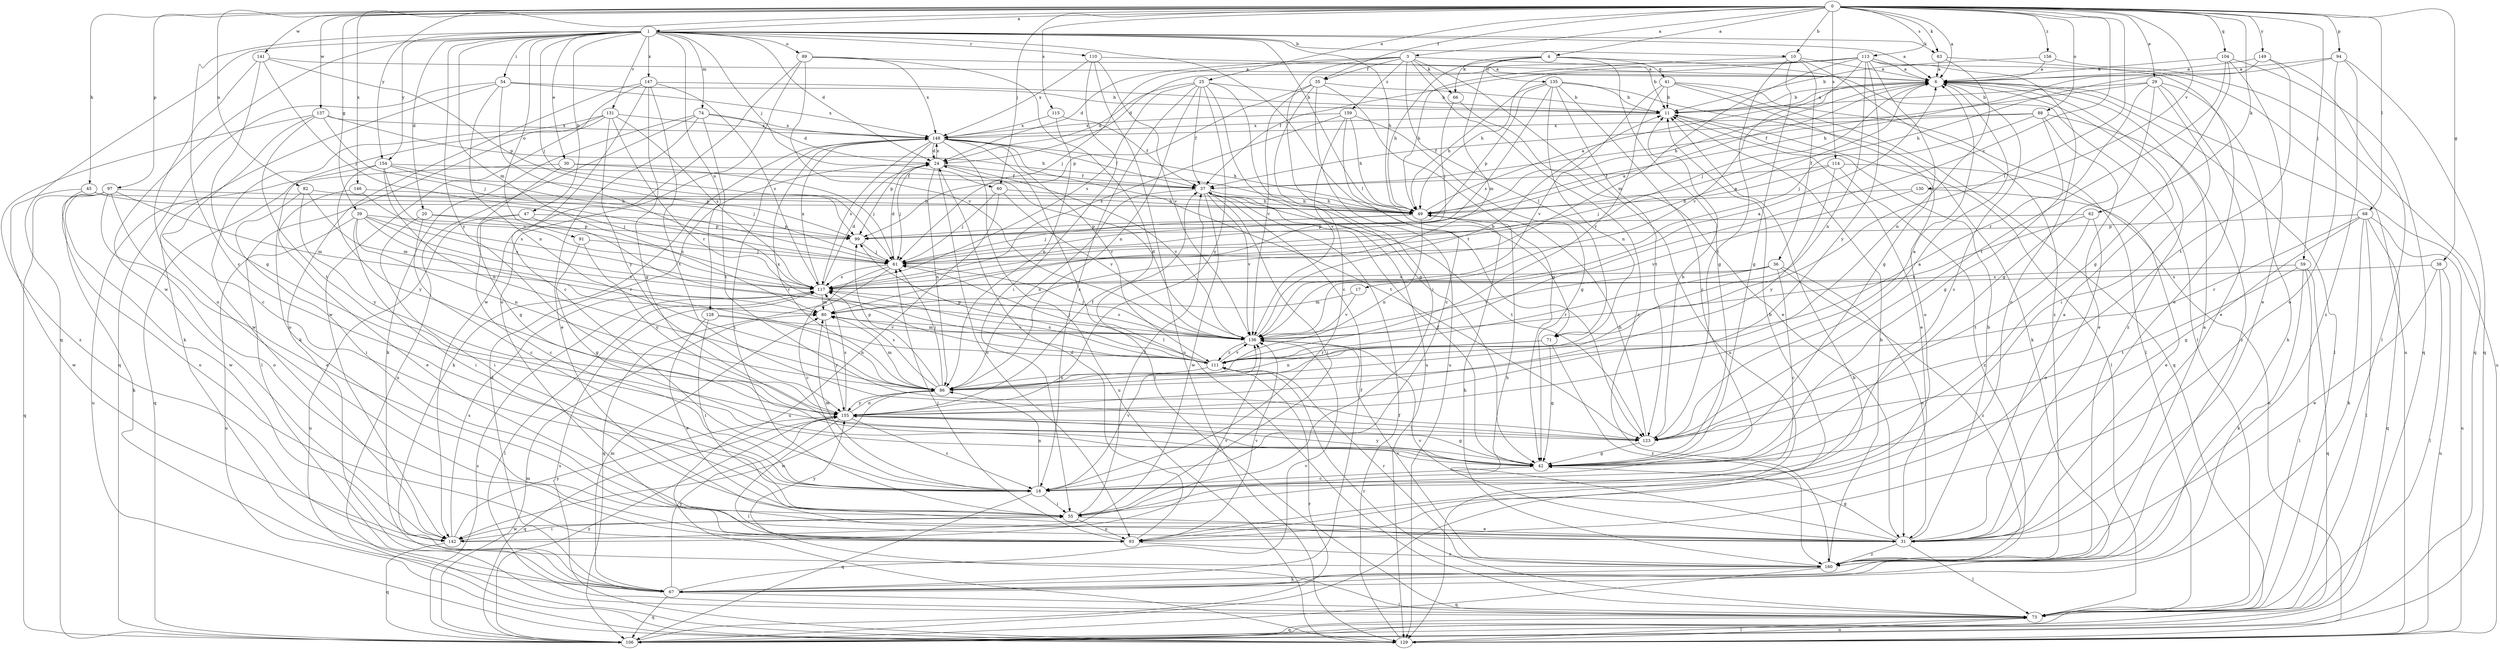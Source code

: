 strict digraph  {
0;
1;
3;
4;
6;
10;
11;
17;
18;
20;
24;
25;
29;
30;
31;
35;
36;
37;
38;
39;
41;
42;
45;
47;
49;
54;
55;
59;
60;
61;
62;
63;
66;
67;
68;
71;
73;
74;
80;
82;
86;
88;
89;
91;
93;
94;
97;
99;
104;
106;
110;
111;
113;
114;
115;
117;
123;
128;
129;
130;
131;
135;
136;
137;
141;
142;
146;
147;
148;
149;
154;
155;
156;
159;
160;
0 -> 1  [label=a];
0 -> 3  [label=a];
0 -> 4  [label=a];
0 -> 6  [label=a];
0 -> 10  [label=b];
0 -> 17  [label=c];
0 -> 25  [label=e];
0 -> 29  [label=e];
0 -> 35  [label=f];
0 -> 38  [label=g];
0 -> 39  [label=g];
0 -> 45  [label=h];
0 -> 59  [label=j];
0 -> 60  [label=j];
0 -> 62  [label=k];
0 -> 63  [label=k];
0 -> 68  [label=l];
0 -> 71  [label=l];
0 -> 82  [label=n];
0 -> 88  [label=o];
0 -> 94  [label=p];
0 -> 97  [label=p];
0 -> 104  [label=q];
0 -> 113  [label=s];
0 -> 114  [label=s];
0 -> 115  [label=s];
0 -> 130  [label=v];
0 -> 137  [label=w];
0 -> 141  [label=w];
0 -> 146  [label=x];
0 -> 149  [label=y];
0 -> 154  [label=y];
0 -> 156  [label=z];
1 -> 6  [label=a];
1 -> 10  [label=b];
1 -> 18  [label=c];
1 -> 20  [label=d];
1 -> 24  [label=d];
1 -> 30  [label=e];
1 -> 47  [label=h];
1 -> 49  [label=h];
1 -> 54  [label=i];
1 -> 60  [label=j];
1 -> 61  [label=j];
1 -> 63  [label=k];
1 -> 71  [label=l];
1 -> 74  [label=m];
1 -> 80  [label=m];
1 -> 89  [label=o];
1 -> 91  [label=o];
1 -> 106  [label=q];
1 -> 110  [label=r];
1 -> 123  [label=t];
1 -> 128  [label=u];
1 -> 131  [label=v];
1 -> 142  [label=w];
1 -> 147  [label=x];
1 -> 154  [label=y];
1 -> 155  [label=y];
3 -> 11  [label=b];
3 -> 24  [label=d];
3 -> 35  [label=f];
3 -> 55  [label=i];
3 -> 61  [label=j];
3 -> 66  [label=k];
3 -> 71  [label=l];
3 -> 129  [label=u];
3 -> 159  [label=z];
3 -> 160  [label=z];
4 -> 41  [label=g];
4 -> 42  [label=g];
4 -> 49  [label=h];
4 -> 66  [label=k];
4 -> 73  [label=l];
4 -> 80  [label=m];
4 -> 135  [label=v];
6 -> 11  [label=b];
6 -> 18  [label=c];
6 -> 49  [label=h];
6 -> 61  [label=j];
6 -> 73  [label=l];
6 -> 129  [label=u];
6 -> 160  [label=z];
10 -> 6  [label=a];
10 -> 36  [label=f];
10 -> 42  [label=g];
10 -> 49  [label=h];
10 -> 123  [label=t];
10 -> 160  [label=z];
11 -> 6  [label=a];
11 -> 31  [label=e];
11 -> 73  [label=l];
11 -> 148  [label=x];
17 -> 80  [label=m];
17 -> 136  [label=v];
18 -> 55  [label=i];
18 -> 80  [label=m];
18 -> 86  [label=n];
18 -> 106  [label=q];
18 -> 136  [label=v];
20 -> 18  [label=c];
20 -> 55  [label=i];
20 -> 99  [label=p];
20 -> 117  [label=s];
24 -> 37  [label=f];
24 -> 61  [label=j];
24 -> 86  [label=n];
24 -> 93  [label=o];
24 -> 136  [label=v];
24 -> 148  [label=x];
25 -> 11  [label=b];
25 -> 18  [label=c];
25 -> 24  [label=d];
25 -> 37  [label=f];
25 -> 42  [label=g];
25 -> 86  [label=n];
25 -> 117  [label=s];
25 -> 129  [label=u];
25 -> 155  [label=y];
29 -> 11  [label=b];
29 -> 31  [label=e];
29 -> 37  [label=f];
29 -> 42  [label=g];
29 -> 55  [label=i];
29 -> 67  [label=k];
29 -> 111  [label=r];
30 -> 37  [label=f];
30 -> 42  [label=g];
30 -> 61  [label=j];
30 -> 106  [label=q];
31 -> 6  [label=a];
31 -> 11  [label=b];
31 -> 42  [label=g];
31 -> 49  [label=h];
31 -> 73  [label=l];
31 -> 136  [label=v];
31 -> 160  [label=z];
35 -> 11  [label=b];
35 -> 18  [label=c];
35 -> 42  [label=g];
35 -> 99  [label=p];
35 -> 129  [label=u];
35 -> 136  [label=v];
36 -> 18  [label=c];
36 -> 31  [label=e];
36 -> 111  [label=r];
36 -> 117  [label=s];
36 -> 136  [label=v];
36 -> 160  [label=z];
37 -> 49  [label=h];
37 -> 55  [label=i];
37 -> 86  [label=n];
37 -> 123  [label=t];
37 -> 136  [label=v];
37 -> 142  [label=w];
38 -> 31  [label=e];
38 -> 73  [label=l];
38 -> 117  [label=s];
38 -> 129  [label=u];
39 -> 55  [label=i];
39 -> 86  [label=n];
39 -> 99  [label=p];
39 -> 111  [label=r];
39 -> 117  [label=s];
39 -> 129  [label=u];
39 -> 136  [label=v];
41 -> 11  [label=b];
41 -> 73  [label=l];
41 -> 93  [label=o];
41 -> 106  [label=q];
41 -> 111  [label=r];
41 -> 136  [label=v];
42 -> 18  [label=c];
42 -> 37  [label=f];
42 -> 155  [label=y];
45 -> 49  [label=h];
45 -> 61  [label=j];
45 -> 93  [label=o];
45 -> 142  [label=w];
47 -> 18  [label=c];
47 -> 99  [label=p];
47 -> 111  [label=r];
47 -> 129  [label=u];
49 -> 6  [label=a];
49 -> 61  [label=j];
49 -> 86  [label=n];
49 -> 99  [label=p];
54 -> 11  [label=b];
54 -> 67  [label=k];
54 -> 86  [label=n];
54 -> 106  [label=q];
54 -> 117  [label=s];
54 -> 148  [label=x];
55 -> 11  [label=b];
55 -> 31  [label=e];
55 -> 37  [label=f];
55 -> 93  [label=o];
55 -> 142  [label=w];
59 -> 67  [label=k];
59 -> 73  [label=l];
59 -> 106  [label=q];
59 -> 117  [label=s];
59 -> 123  [label=t];
60 -> 49  [label=h];
60 -> 61  [label=j];
60 -> 129  [label=u];
60 -> 136  [label=v];
61 -> 6  [label=a];
61 -> 18  [label=c];
61 -> 24  [label=d];
61 -> 106  [label=q];
61 -> 117  [label=s];
62 -> 93  [label=o];
62 -> 99  [label=p];
62 -> 123  [label=t];
62 -> 136  [label=v];
63 -> 6  [label=a];
63 -> 31  [label=e];
63 -> 86  [label=n];
66 -> 31  [label=e];
66 -> 61  [label=j];
67 -> 24  [label=d];
67 -> 37  [label=f];
67 -> 73  [label=l];
67 -> 80  [label=m];
67 -> 106  [label=q];
67 -> 136  [label=v];
67 -> 155  [label=y];
68 -> 42  [label=g];
68 -> 67  [label=k];
68 -> 73  [label=l];
68 -> 99  [label=p];
68 -> 106  [label=q];
68 -> 111  [label=r];
68 -> 129  [label=u];
71 -> 42  [label=g];
71 -> 86  [label=n];
71 -> 111  [label=r];
71 -> 160  [label=z];
73 -> 106  [label=q];
73 -> 111  [label=r];
73 -> 129  [label=u];
74 -> 24  [label=d];
74 -> 31  [label=e];
74 -> 67  [label=k];
74 -> 123  [label=t];
74 -> 129  [label=u];
74 -> 148  [label=x];
80 -> 136  [label=v];
80 -> 155  [label=y];
82 -> 49  [label=h];
82 -> 55  [label=i];
82 -> 80  [label=m];
82 -> 155  [label=y];
86 -> 61  [label=j];
86 -> 80  [label=m];
86 -> 99  [label=p];
86 -> 117  [label=s];
86 -> 142  [label=w];
86 -> 148  [label=x];
86 -> 155  [label=y];
88 -> 31  [label=e];
88 -> 37  [label=f];
88 -> 42  [label=g];
88 -> 61  [label=j];
88 -> 148  [label=x];
88 -> 160  [label=z];
89 -> 6  [label=a];
89 -> 73  [label=l];
89 -> 93  [label=o];
89 -> 136  [label=v];
89 -> 142  [label=w];
89 -> 148  [label=x];
91 -> 42  [label=g];
91 -> 61  [label=j];
91 -> 155  [label=y];
93 -> 24  [label=d];
93 -> 61  [label=j];
93 -> 136  [label=v];
93 -> 155  [label=y];
93 -> 160  [label=z];
94 -> 6  [label=a];
94 -> 49  [label=h];
94 -> 93  [label=o];
94 -> 106  [label=q];
94 -> 160  [label=z];
97 -> 31  [label=e];
97 -> 49  [label=h];
97 -> 67  [label=k];
97 -> 80  [label=m];
97 -> 93  [label=o];
97 -> 106  [label=q];
97 -> 142  [label=w];
99 -> 61  [label=j];
104 -> 6  [label=a];
104 -> 31  [label=e];
104 -> 42  [label=g];
104 -> 106  [label=q];
104 -> 123  [label=t];
106 -> 11  [label=b];
106 -> 80  [label=m];
106 -> 111  [label=r];
106 -> 117  [label=s];
106 -> 155  [label=y];
110 -> 6  [label=a];
110 -> 55  [label=i];
110 -> 129  [label=u];
110 -> 136  [label=v];
110 -> 148  [label=x];
111 -> 61  [label=j];
111 -> 86  [label=n];
111 -> 99  [label=p];
111 -> 117  [label=s];
111 -> 136  [label=v];
113 -> 6  [label=a];
113 -> 24  [label=d];
113 -> 37  [label=f];
113 -> 42  [label=g];
113 -> 49  [label=h];
113 -> 80  [label=m];
113 -> 86  [label=n];
113 -> 93  [label=o];
113 -> 129  [label=u];
113 -> 136  [label=v];
113 -> 155  [label=y];
114 -> 37  [label=f];
114 -> 61  [label=j];
114 -> 129  [label=u];
114 -> 155  [label=y];
114 -> 160  [label=z];
115 -> 37  [label=f];
115 -> 86  [label=n];
115 -> 148  [label=x];
117 -> 6  [label=a];
117 -> 24  [label=d];
117 -> 73  [label=l];
117 -> 80  [label=m];
117 -> 148  [label=x];
123 -> 6  [label=a];
123 -> 11  [label=b];
123 -> 42  [label=g];
123 -> 49  [label=h];
128 -> 31  [label=e];
128 -> 55  [label=i];
128 -> 86  [label=n];
128 -> 136  [label=v];
129 -> 37  [label=f];
129 -> 73  [label=l];
129 -> 117  [label=s];
130 -> 31  [label=e];
130 -> 49  [label=h];
130 -> 136  [label=v];
131 -> 73  [label=l];
131 -> 93  [label=o];
131 -> 111  [label=r];
131 -> 117  [label=s];
131 -> 142  [label=w];
131 -> 148  [label=x];
131 -> 155  [label=y];
135 -> 11  [label=b];
135 -> 18  [label=c];
135 -> 49  [label=h];
135 -> 67  [label=k];
135 -> 86  [label=n];
135 -> 99  [label=p];
135 -> 117  [label=s];
135 -> 123  [label=t];
136 -> 6  [label=a];
136 -> 11  [label=b];
136 -> 24  [label=d];
136 -> 61  [label=j];
136 -> 80  [label=m];
136 -> 111  [label=r];
136 -> 117  [label=s];
137 -> 18  [label=c];
137 -> 49  [label=h];
137 -> 61  [label=j];
137 -> 123  [label=t];
137 -> 148  [label=x];
137 -> 160  [label=z];
141 -> 6  [label=a];
141 -> 42  [label=g];
141 -> 61  [label=j];
141 -> 93  [label=o];
141 -> 99  [label=p];
142 -> 55  [label=i];
142 -> 106  [label=q];
142 -> 117  [label=s];
142 -> 136  [label=v];
142 -> 155  [label=y];
146 -> 31  [label=e];
146 -> 49  [label=h];
146 -> 117  [label=s];
147 -> 11  [label=b];
147 -> 18  [label=c];
147 -> 42  [label=g];
147 -> 67  [label=k];
147 -> 117  [label=s];
147 -> 123  [label=t];
147 -> 142  [label=w];
148 -> 24  [label=d];
148 -> 37  [label=f];
148 -> 49  [label=h];
148 -> 55  [label=i];
148 -> 67  [label=k];
148 -> 73  [label=l];
148 -> 99  [label=p];
148 -> 111  [label=r];
148 -> 117  [label=s];
148 -> 123  [label=t];
148 -> 129  [label=u];
149 -> 6  [label=a];
149 -> 49  [label=h];
149 -> 73  [label=l];
149 -> 123  [label=t];
154 -> 37  [label=f];
154 -> 61  [label=j];
154 -> 86  [label=n];
154 -> 99  [label=p];
154 -> 117  [label=s];
154 -> 129  [label=u];
154 -> 155  [label=y];
155 -> 6  [label=a];
155 -> 18  [label=c];
155 -> 37  [label=f];
155 -> 42  [label=g];
155 -> 73  [label=l];
155 -> 86  [label=n];
155 -> 106  [label=q];
155 -> 117  [label=s];
155 -> 123  [label=t];
156 -> 6  [label=a];
156 -> 11  [label=b];
156 -> 106  [label=q];
159 -> 18  [label=c];
159 -> 42  [label=g];
159 -> 49  [label=h];
159 -> 117  [label=s];
159 -> 136  [label=v];
159 -> 148  [label=x];
160 -> 6  [label=a];
160 -> 11  [label=b];
160 -> 49  [label=h];
160 -> 67  [label=k];
160 -> 106  [label=q];
160 -> 111  [label=r];
160 -> 136  [label=v];
}

